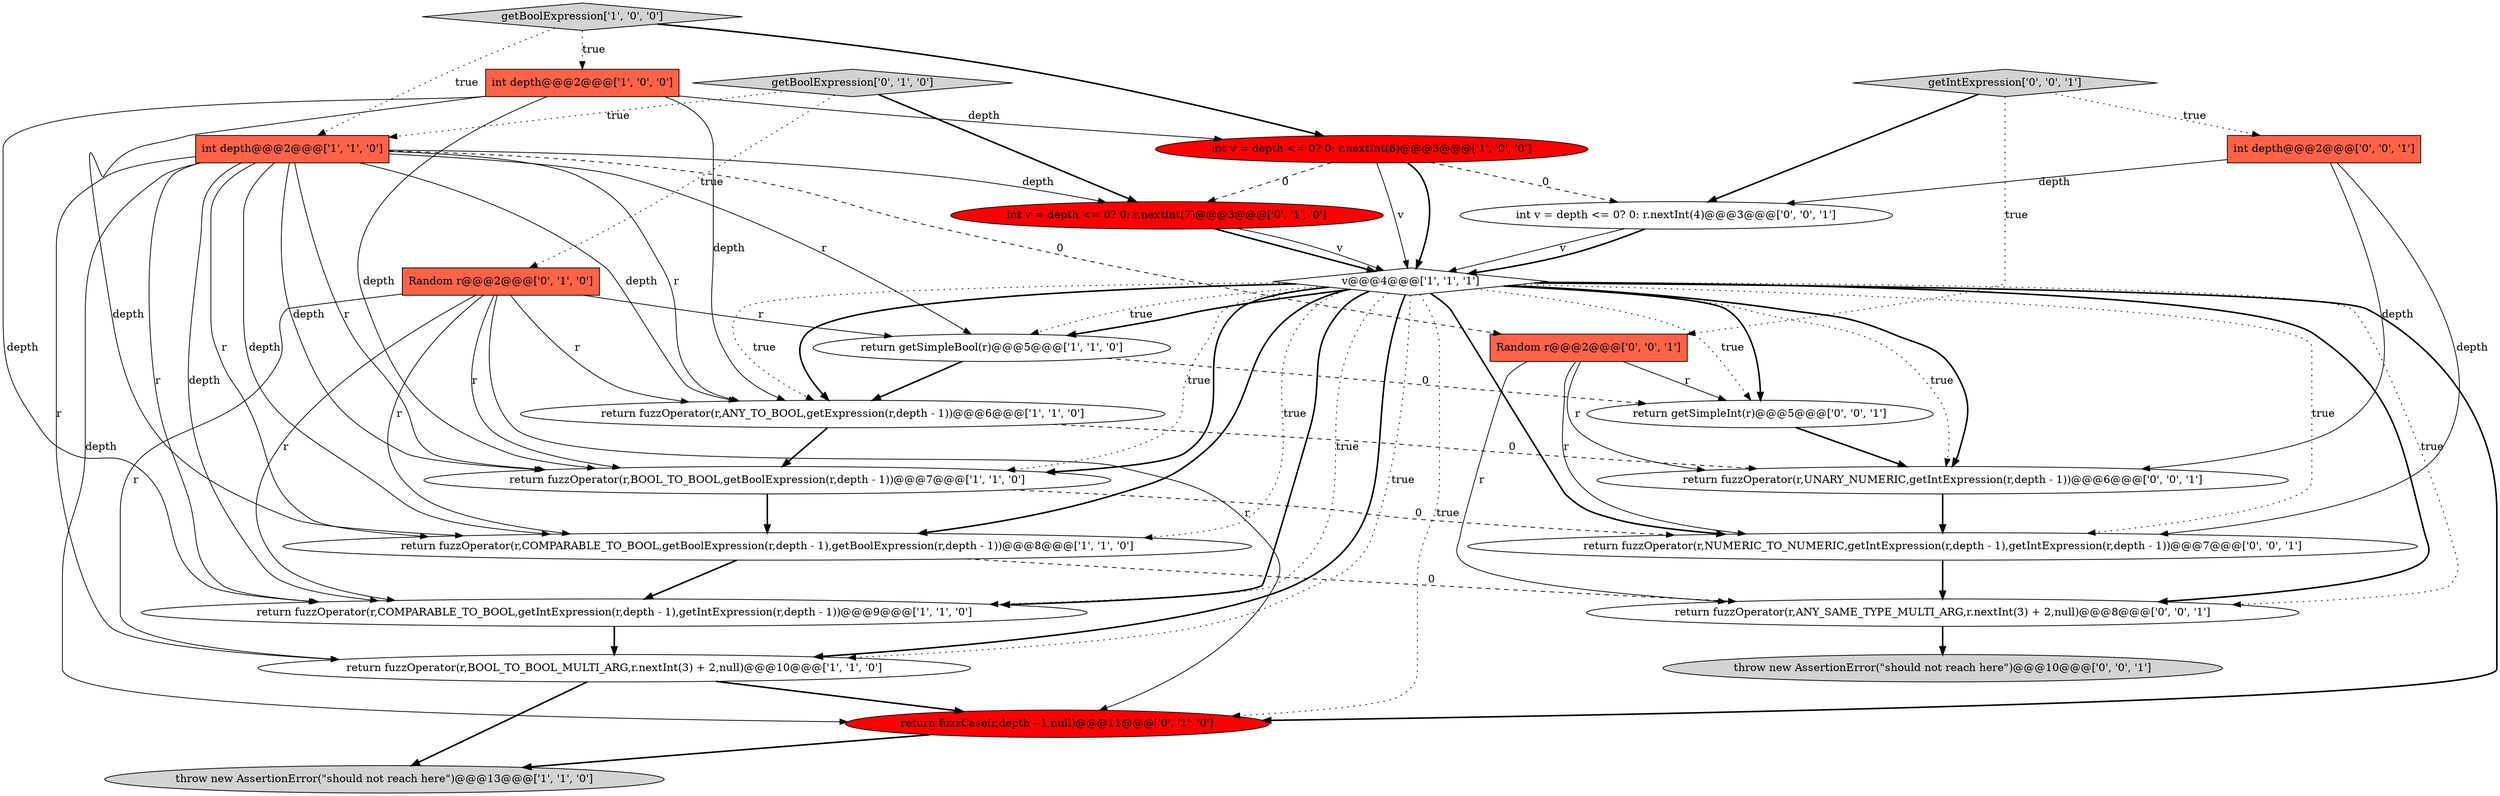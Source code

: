 digraph {
9 [style = filled, label = "throw new AssertionError(\"should not reach here\")@@@13@@@['1', '1', '0']", fillcolor = lightgray, shape = ellipse image = "AAA0AAABBB1BBB"];
6 [style = filled, label = "return fuzzOperator(r,BOOL_TO_BOOL,getBoolExpression(r,depth - 1))@@@7@@@['1', '1', '0']", fillcolor = white, shape = ellipse image = "AAA0AAABBB1BBB"];
20 [style = filled, label = "Random r@@@2@@@['0', '0', '1']", fillcolor = tomato, shape = box image = "AAA0AAABBB3BBB"];
24 [style = filled, label = "getIntExpression['0', '0', '1']", fillcolor = lightgray, shape = diamond image = "AAA0AAABBB3BBB"];
1 [style = filled, label = "int depth@@@2@@@['1', '0', '0']", fillcolor = tomato, shape = box image = "AAA0AAABBB1BBB"];
12 [style = filled, label = "Random r@@@2@@@['0', '1', '0']", fillcolor = tomato, shape = box image = "AAA0AAABBB2BBB"];
3 [style = filled, label = "getBoolExpression['1', '0', '0']", fillcolor = lightgray, shape = diamond image = "AAA0AAABBB1BBB"];
15 [style = filled, label = "return fuzzCase(r,depth - 1,null)@@@11@@@['0', '1', '0']", fillcolor = red, shape = ellipse image = "AAA1AAABBB2BBB"];
22 [style = filled, label = "throw new AssertionError(\"should not reach here\")@@@10@@@['0', '0', '1']", fillcolor = lightgray, shape = ellipse image = "AAA0AAABBB3BBB"];
19 [style = filled, label = "return fuzzOperator(r,NUMERIC_TO_NUMERIC,getIntExpression(r,depth - 1),getIntExpression(r,depth - 1))@@@7@@@['0', '0', '1']", fillcolor = white, shape = ellipse image = "AAA0AAABBB3BBB"];
18 [style = filled, label = "return getSimpleInt(r)@@@5@@@['0', '0', '1']", fillcolor = white, shape = ellipse image = "AAA0AAABBB3BBB"];
0 [style = filled, label = "return fuzzOperator(r,BOOL_TO_BOOL_MULTI_ARG,r.nextInt(3) + 2,null)@@@10@@@['1', '1', '0']", fillcolor = white, shape = ellipse image = "AAA0AAABBB1BBB"];
13 [style = filled, label = "getBoolExpression['0', '1', '0']", fillcolor = lightgray, shape = diamond image = "AAA0AAABBB2BBB"];
5 [style = filled, label = "return fuzzOperator(r,COMPARABLE_TO_BOOL,getIntExpression(r,depth - 1),getIntExpression(r,depth - 1))@@@9@@@['1', '1', '0']", fillcolor = white, shape = ellipse image = "AAA0AAABBB1BBB"];
8 [style = filled, label = "v@@@4@@@['1', '1', '1']", fillcolor = white, shape = diamond image = "AAA0AAABBB1BBB"];
17 [style = filled, label = "return fuzzOperator(r,UNARY_NUMERIC,getIntExpression(r,depth - 1))@@@6@@@['0', '0', '1']", fillcolor = white, shape = ellipse image = "AAA0AAABBB3BBB"];
21 [style = filled, label = "return fuzzOperator(r,ANY_SAME_TYPE_MULTI_ARG,r.nextInt(3) + 2,null)@@@8@@@['0', '0', '1']", fillcolor = white, shape = ellipse image = "AAA0AAABBB3BBB"];
23 [style = filled, label = "int v = depth <= 0? 0: r.nextInt(4)@@@3@@@['0', '0', '1']", fillcolor = white, shape = ellipse image = "AAA0AAABBB3BBB"];
7 [style = filled, label = "return fuzzOperator(r,COMPARABLE_TO_BOOL,getBoolExpression(r,depth - 1),getBoolExpression(r,depth - 1))@@@8@@@['1', '1', '0']", fillcolor = white, shape = ellipse image = "AAA0AAABBB1BBB"];
14 [style = filled, label = "int v = depth <= 0? 0: r.nextInt(7)@@@3@@@['0', '1', '0']", fillcolor = red, shape = ellipse image = "AAA1AAABBB2BBB"];
16 [style = filled, label = "int depth@@@2@@@['0', '0', '1']", fillcolor = tomato, shape = box image = "AAA0AAABBB3BBB"];
4 [style = filled, label = "int v = depth <= 0? 0: r.nextInt(6)@@@3@@@['1', '0', '0']", fillcolor = red, shape = ellipse image = "AAA1AAABBB1BBB"];
11 [style = filled, label = "return fuzzOperator(r,ANY_TO_BOOL,getExpression(r,depth - 1))@@@6@@@['1', '1', '0']", fillcolor = white, shape = ellipse image = "AAA0AAABBB1BBB"];
2 [style = filled, label = "return getSimpleBool(r)@@@5@@@['1', '1', '0']", fillcolor = white, shape = ellipse image = "AAA0AAABBB1BBB"];
10 [style = filled, label = "int depth@@@2@@@['1', '1', '0']", fillcolor = tomato, shape = box image = "AAA0AAABBB1BBB"];
10->7 [style = solid, label="r"];
20->19 [style = solid, label="r"];
8->6 [style = bold, label=""];
13->10 [style = dotted, label="true"];
3->4 [style = bold, label=""];
0->15 [style = bold, label=""];
8->0 [style = bold, label=""];
10->14 [style = solid, label="depth"];
10->6 [style = solid, label="depth"];
5->0 [style = bold, label=""];
10->7 [style = solid, label="depth"];
10->0 [style = solid, label="r"];
4->8 [style = bold, label=""];
10->20 [style = dashed, label="0"];
8->0 [style = dotted, label="true"];
12->0 [style = solid, label="r"];
23->8 [style = solid, label="v"];
4->8 [style = solid, label="v"];
8->11 [style = bold, label=""];
10->5 [style = solid, label="r"];
13->14 [style = bold, label=""];
4->23 [style = dashed, label="0"];
20->18 [style = solid, label="r"];
20->17 [style = solid, label="r"];
7->21 [style = dashed, label="0"];
8->18 [style = bold, label=""];
8->17 [style = dotted, label="true"];
8->7 [style = dotted, label="true"];
10->2 [style = solid, label="r"];
23->8 [style = bold, label=""];
8->17 [style = bold, label=""];
7->5 [style = bold, label=""];
10->15 [style = solid, label="depth"];
21->22 [style = bold, label=""];
15->9 [style = bold, label=""];
12->15 [style = solid, label="r"];
10->11 [style = solid, label="r"];
6->19 [style = dashed, label="0"];
2->18 [style = dashed, label="0"];
12->6 [style = solid, label="r"];
8->18 [style = dotted, label="true"];
10->5 [style = solid, label="depth"];
14->8 [style = bold, label=""];
1->11 [style = solid, label="depth"];
6->7 [style = bold, label=""];
1->7 [style = solid, label="depth"];
3->1 [style = dotted, label="true"];
8->19 [style = dotted, label="true"];
12->7 [style = solid, label="r"];
20->21 [style = solid, label="r"];
8->15 [style = bold, label=""];
8->21 [style = dotted, label="true"];
8->2 [style = dotted, label="true"];
3->10 [style = dotted, label="true"];
8->15 [style = dotted, label="true"];
11->17 [style = dashed, label="0"];
16->19 [style = solid, label="depth"];
24->16 [style = dotted, label="true"];
10->6 [style = solid, label="r"];
12->2 [style = solid, label="r"];
8->6 [style = dotted, label="true"];
8->2 [style = bold, label=""];
24->20 [style = dotted, label="true"];
10->11 [style = solid, label="depth"];
8->11 [style = dotted, label="true"];
4->14 [style = dashed, label="0"];
2->11 [style = bold, label=""];
1->6 [style = solid, label="depth"];
24->23 [style = bold, label=""];
19->21 [style = bold, label=""];
12->11 [style = solid, label="r"];
0->9 [style = bold, label=""];
13->12 [style = dotted, label="true"];
8->19 [style = bold, label=""];
11->6 [style = bold, label=""];
16->17 [style = solid, label="depth"];
18->17 [style = bold, label=""];
17->19 [style = bold, label=""];
14->8 [style = solid, label="v"];
8->7 [style = bold, label=""];
12->5 [style = solid, label="r"];
1->4 [style = solid, label="depth"];
8->5 [style = bold, label=""];
8->5 [style = dotted, label="true"];
16->23 [style = solid, label="depth"];
1->5 [style = solid, label="depth"];
8->21 [style = bold, label=""];
}
